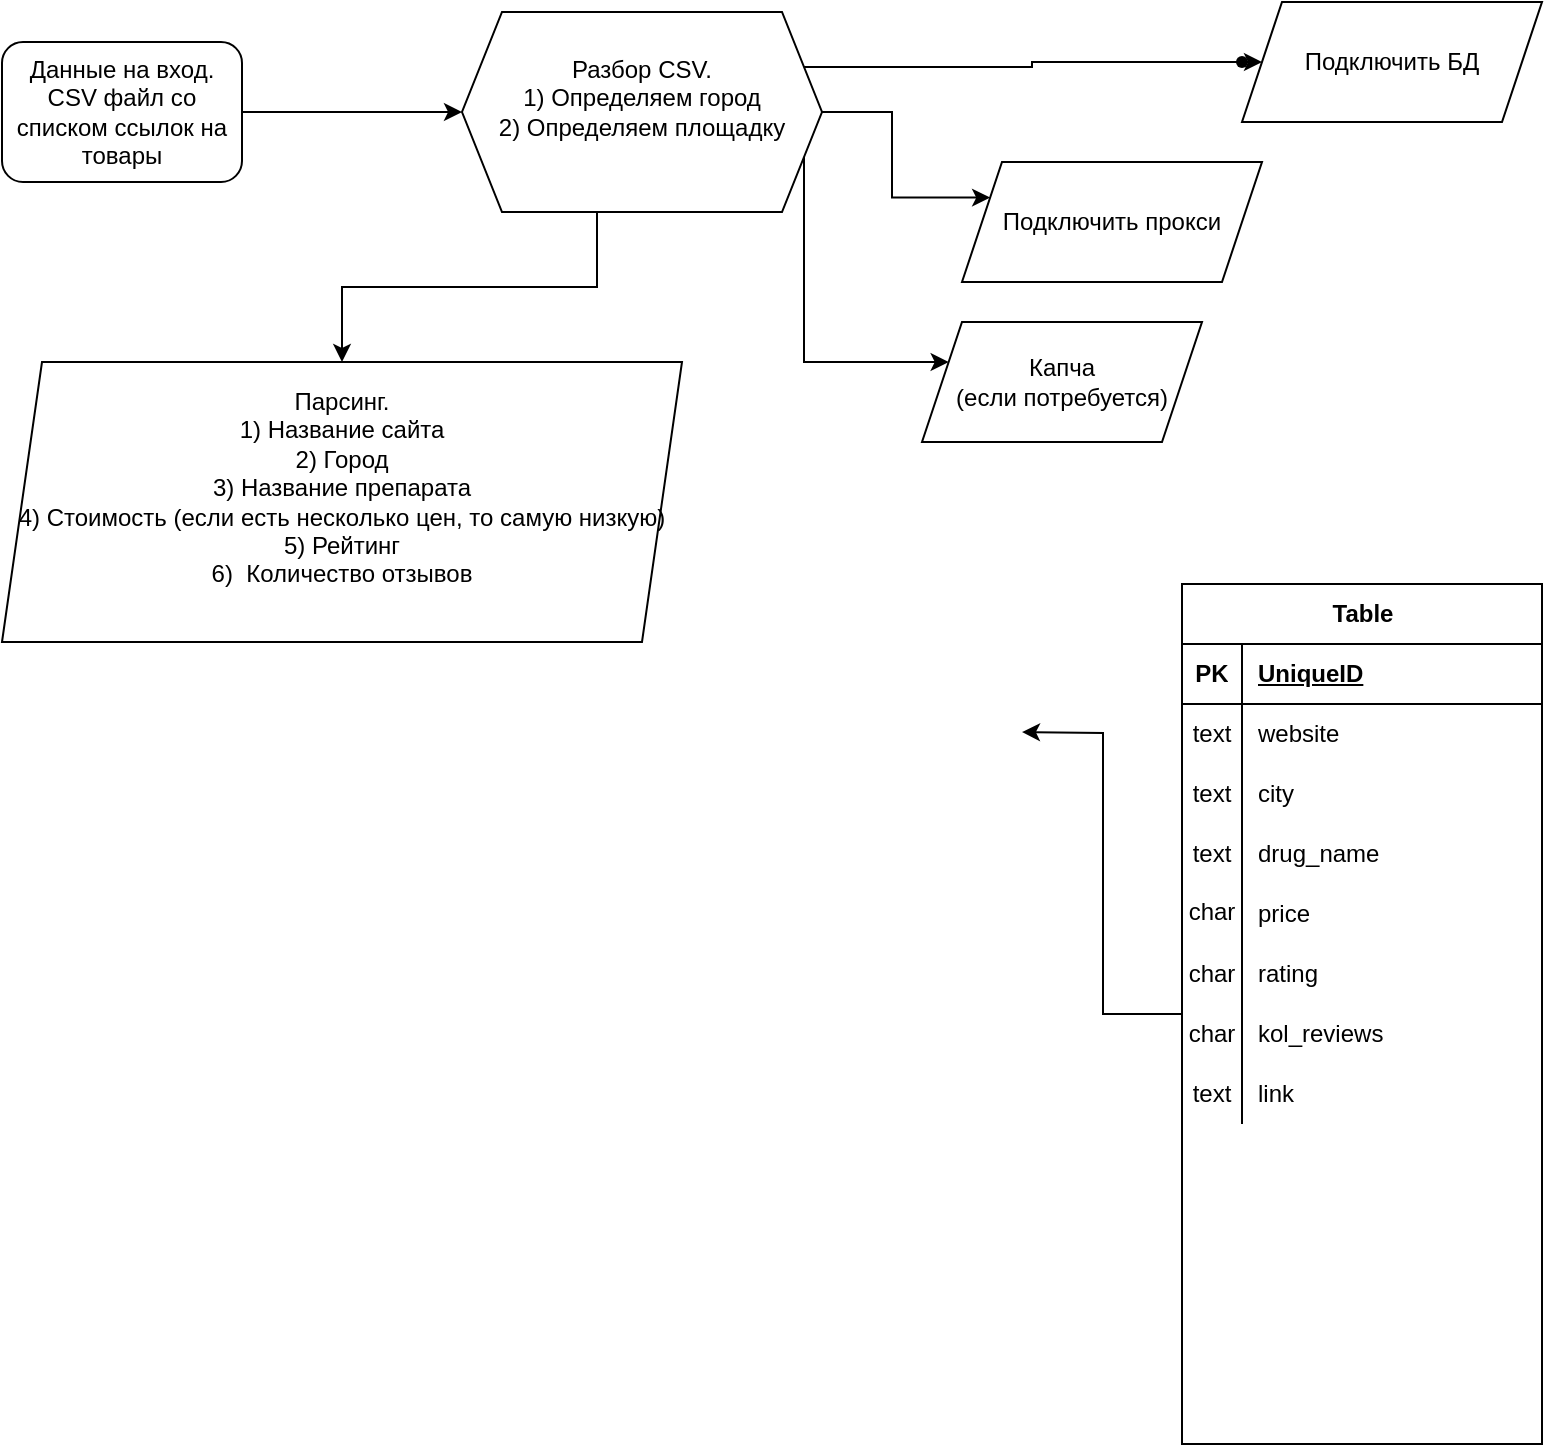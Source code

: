 <mxfile version="22.0.8" type="github">
  <diagram id="C5RBs43oDa-KdzZeNtuy" name="Page-1">
    <mxGraphModel dx="2074" dy="807" grid="1" gridSize="10" guides="1" tooltips="1" connect="1" arrows="1" fold="1" page="1" pageScale="1" pageWidth="827" pageHeight="1169" math="0" shadow="0">
      <root>
        <mxCell id="WIyWlLk6GJQsqaUBKTNV-0" />
        <mxCell id="WIyWlLk6GJQsqaUBKTNV-1" parent="WIyWlLk6GJQsqaUBKTNV-0" />
        <mxCell id="yI-EpUf1qR6Sc0JCAl4H-3" value="" style="edgeStyle=orthogonalEdgeStyle;rounded=0;orthogonalLoop=1;jettySize=auto;html=1;" edge="1" parent="WIyWlLk6GJQsqaUBKTNV-1" source="WIyWlLk6GJQsqaUBKTNV-3" target="yI-EpUf1qR6Sc0JCAl4H-0">
          <mxGeometry relative="1" as="geometry" />
        </mxCell>
        <mxCell id="WIyWlLk6GJQsqaUBKTNV-3" value="Данные на вход. CSV файл со списком ссылок на товары&lt;br&gt;" style="rounded=1;whiteSpace=wrap;html=1;fontSize=12;glass=0;strokeWidth=1;shadow=0;" parent="WIyWlLk6GJQsqaUBKTNV-1" vertex="1">
          <mxGeometry x="40" y="30" width="120" height="70" as="geometry" />
        </mxCell>
        <mxCell id="yI-EpUf1qR6Sc0JCAl4H-18" style="edgeStyle=orthogonalEdgeStyle;rounded=0;orthogonalLoop=1;jettySize=auto;html=1;exitX=1;exitY=0.25;exitDx=0;exitDy=0;entryX=0;entryY=0.5;entryDx=0;entryDy=0;" edge="1" parent="WIyWlLk6GJQsqaUBKTNV-1" source="yI-EpUf1qR6Sc0JCAl4H-0" target="yI-EpUf1qR6Sc0JCAl4H-5">
          <mxGeometry relative="1" as="geometry" />
        </mxCell>
        <mxCell id="yI-EpUf1qR6Sc0JCAl4H-20" style="edgeStyle=orthogonalEdgeStyle;rounded=0;orthogonalLoop=1;jettySize=auto;html=1;exitX=1;exitY=0.5;exitDx=0;exitDy=0;entryX=0;entryY=0.25;entryDx=0;entryDy=0;" edge="1" parent="WIyWlLk6GJQsqaUBKTNV-1" source="yI-EpUf1qR6Sc0JCAl4H-0" target="yI-EpUf1qR6Sc0JCAl4H-6">
          <mxGeometry relative="1" as="geometry" />
        </mxCell>
        <mxCell id="yI-EpUf1qR6Sc0JCAl4H-24" style="edgeStyle=orthogonalEdgeStyle;rounded=0;orthogonalLoop=1;jettySize=auto;html=1;exitX=1;exitY=0.75;exitDx=0;exitDy=0;" edge="1" parent="WIyWlLk6GJQsqaUBKTNV-1" source="yI-EpUf1qR6Sc0JCAl4H-0" target="yI-EpUf1qR6Sc0JCAl4H-22">
          <mxGeometry relative="1" as="geometry">
            <mxPoint x="540" y="230" as="targetPoint" />
            <Array as="points">
              <mxPoint x="441" y="190" />
            </Array>
          </mxGeometry>
        </mxCell>
        <mxCell id="yI-EpUf1qR6Sc0JCAl4H-26" style="edgeStyle=orthogonalEdgeStyle;rounded=0;orthogonalLoop=1;jettySize=auto;html=1;exitX=0.375;exitY=1;exitDx=0;exitDy=0;entryX=0.5;entryY=0;entryDx=0;entryDy=0;" edge="1" parent="WIyWlLk6GJQsqaUBKTNV-1" source="yI-EpUf1qR6Sc0JCAl4H-0" target="yI-EpUf1qR6Sc0JCAl4H-4">
          <mxGeometry relative="1" as="geometry" />
        </mxCell>
        <mxCell id="yI-EpUf1qR6Sc0JCAl4H-0" value="Разбор CSV.&lt;br style=&quot;border-color: var(--border-color);&quot;&gt;1) Определяем город&lt;br style=&quot;border-color: var(--border-color);&quot;&gt;2) Определяем площадку&lt;br style=&quot;border-color: var(--border-color);&quot;&gt;&amp;nbsp;" style="shape=hexagon;perimeter=hexagonPerimeter2;whiteSpace=wrap;html=1;fixedSize=1;" vertex="1" parent="WIyWlLk6GJQsqaUBKTNV-1">
          <mxGeometry x="270" y="15" width="180" height="100" as="geometry" />
        </mxCell>
        <mxCell id="yI-EpUf1qR6Sc0JCAl4H-4" value="Парсинг.&lt;br&gt;&lt;span style=&quot;background-color: initial;&quot;&gt;1)&amp;nbsp;Название сайта&lt;/span&gt;&lt;br&gt;&lt;div style=&quot;&quot;&gt;&lt;span style=&quot;background-color: initial;&quot;&gt;2)&amp;nbsp;Город&lt;/span&gt;&lt;/div&gt;&lt;div style=&quot;&quot;&gt;&lt;span style=&quot;background-color: initial;&quot;&gt;3)&amp;nbsp;Название препарата&lt;/span&gt;&lt;/div&gt;4)&amp;nbsp;Стоимость (если есть несколько цен, то самую низкую)&lt;br&gt;&lt;div style=&quot;&quot;&gt;5)&amp;nbsp;Рейтинг&lt;br&gt;&lt;/div&gt;&lt;div style=&quot;&quot;&gt;6)&amp;nbsp;&amp;nbsp;Количество отзывов&lt;br&gt;&lt;/div&gt;&lt;div style=&quot;&quot;&gt;&lt;br&gt;&lt;/div&gt;" style="shape=parallelogram;perimeter=parallelogramPerimeter;whiteSpace=wrap;html=1;fixedSize=1;" vertex="1" parent="WIyWlLk6GJQsqaUBKTNV-1">
          <mxGeometry x="40" y="190" width="340" height="140" as="geometry" />
        </mxCell>
        <mxCell id="yI-EpUf1qR6Sc0JCAl4H-5" value="Подключить БД" style="shape=parallelogram;perimeter=parallelogramPerimeter;whiteSpace=wrap;html=1;fixedSize=1;" vertex="1" parent="WIyWlLk6GJQsqaUBKTNV-1">
          <mxGeometry x="660" y="10" width="150" height="60" as="geometry" />
        </mxCell>
        <mxCell id="yI-EpUf1qR6Sc0JCAl4H-6" value="Подключить прокси" style="shape=parallelogram;perimeter=parallelogramPerimeter;whiteSpace=wrap;html=1;fixedSize=1;" vertex="1" parent="WIyWlLk6GJQsqaUBKTNV-1">
          <mxGeometry x="520" y="90" width="150" height="60" as="geometry" />
        </mxCell>
        <mxCell id="yI-EpUf1qR6Sc0JCAl4H-8" value="" style="shape=waypoint;sketch=0;size=6;pointerEvents=1;points=[];fillColor=default;resizable=0;rotatable=0;perimeter=centerPerimeter;snapToPoint=1;" vertex="1" parent="WIyWlLk6GJQsqaUBKTNV-1">
          <mxGeometry x="650" y="30" width="20" height="20" as="geometry" />
        </mxCell>
        <mxCell id="yI-EpUf1qR6Sc0JCAl4H-22" value="Капча&lt;br&gt;(если потребуется)" style="shape=parallelogram;perimeter=parallelogramPerimeter;whiteSpace=wrap;html=1;fixedSize=1;" vertex="1" parent="WIyWlLk6GJQsqaUBKTNV-1">
          <mxGeometry x="500" y="170" width="140" height="60" as="geometry" />
        </mxCell>
        <mxCell id="yI-EpUf1qR6Sc0JCAl4H-102" value="" style="edgeStyle=orthogonalEdgeStyle;rounded=0;orthogonalLoop=1;jettySize=auto;html=1;" edge="1" parent="WIyWlLk6GJQsqaUBKTNV-1" source="yI-EpUf1qR6Sc0JCAl4H-53">
          <mxGeometry relative="1" as="geometry">
            <mxPoint x="550" y="375" as="targetPoint" />
          </mxGeometry>
        </mxCell>
        <mxCell id="yI-EpUf1qR6Sc0JCAl4H-53" value="Table" style="shape=table;startSize=30;container=1;collapsible=1;childLayout=tableLayout;fixedRows=1;rowLines=0;fontStyle=1;align=center;resizeLast=1;html=1;" vertex="1" parent="WIyWlLk6GJQsqaUBKTNV-1">
          <mxGeometry x="630" y="301" width="180" height="430" as="geometry">
            <mxRectangle x="610" y="300" width="70" height="30" as="alternateBounds" />
          </mxGeometry>
        </mxCell>
        <mxCell id="yI-EpUf1qR6Sc0JCAl4H-54" value="" style="shape=tableRow;horizontal=0;startSize=0;swimlaneHead=0;swimlaneBody=0;fillColor=none;collapsible=0;dropTarget=0;points=[[0,0.5],[1,0.5]];portConstraint=eastwest;top=0;left=0;right=0;bottom=1;" vertex="1" parent="yI-EpUf1qR6Sc0JCAl4H-53">
          <mxGeometry y="30" width="180" height="30" as="geometry" />
        </mxCell>
        <mxCell id="yI-EpUf1qR6Sc0JCAl4H-55" value="PK" style="shape=partialRectangle;connectable=0;fillColor=none;top=0;left=0;bottom=0;right=0;fontStyle=1;overflow=hidden;whiteSpace=wrap;html=1;" vertex="1" parent="yI-EpUf1qR6Sc0JCAl4H-54">
          <mxGeometry width="30" height="30" as="geometry">
            <mxRectangle width="30" height="30" as="alternateBounds" />
          </mxGeometry>
        </mxCell>
        <mxCell id="yI-EpUf1qR6Sc0JCAl4H-56" value="UniqueID" style="shape=partialRectangle;connectable=0;fillColor=none;top=0;left=0;bottom=0;right=0;align=left;spacingLeft=6;fontStyle=5;overflow=hidden;whiteSpace=wrap;html=1;" vertex="1" parent="yI-EpUf1qR6Sc0JCAl4H-54">
          <mxGeometry x="30" width="150" height="30" as="geometry">
            <mxRectangle width="150" height="30" as="alternateBounds" />
          </mxGeometry>
        </mxCell>
        <mxCell id="yI-EpUf1qR6Sc0JCAl4H-57" value="" style="shape=tableRow;horizontal=0;startSize=0;swimlaneHead=0;swimlaneBody=0;fillColor=none;collapsible=0;dropTarget=0;points=[[0,0.5],[1,0.5]];portConstraint=eastwest;top=0;left=0;right=0;bottom=0;" vertex="1" parent="yI-EpUf1qR6Sc0JCAl4H-53">
          <mxGeometry y="60" width="180" height="30" as="geometry" />
        </mxCell>
        <mxCell id="yI-EpUf1qR6Sc0JCAl4H-58" value="text" style="shape=partialRectangle;connectable=0;fillColor=none;top=0;left=0;bottom=0;right=0;editable=1;overflow=hidden;whiteSpace=wrap;html=1;" vertex="1" parent="yI-EpUf1qR6Sc0JCAl4H-57">
          <mxGeometry width="30" height="30" as="geometry">
            <mxRectangle width="30" height="30" as="alternateBounds" />
          </mxGeometry>
        </mxCell>
        <mxCell id="yI-EpUf1qR6Sc0JCAl4H-59" value="website" style="shape=partialRectangle;connectable=0;fillColor=none;top=0;left=0;bottom=0;right=0;align=left;spacingLeft=6;overflow=hidden;whiteSpace=wrap;html=1;" vertex="1" parent="yI-EpUf1qR6Sc0JCAl4H-57">
          <mxGeometry x="30" width="150" height="30" as="geometry">
            <mxRectangle width="150" height="30" as="alternateBounds" />
          </mxGeometry>
        </mxCell>
        <mxCell id="yI-EpUf1qR6Sc0JCAl4H-60" value="" style="shape=tableRow;horizontal=0;startSize=0;swimlaneHead=0;swimlaneBody=0;fillColor=none;collapsible=0;dropTarget=0;points=[[0,0.5],[1,0.5]];portConstraint=eastwest;top=0;left=0;right=0;bottom=0;" vertex="1" parent="yI-EpUf1qR6Sc0JCAl4H-53">
          <mxGeometry y="90" width="180" height="30" as="geometry" />
        </mxCell>
        <mxCell id="yI-EpUf1qR6Sc0JCAl4H-61" value="text" style="shape=partialRectangle;connectable=0;fillColor=none;top=0;left=0;bottom=0;right=0;editable=1;overflow=hidden;whiteSpace=wrap;html=1;" vertex="1" parent="yI-EpUf1qR6Sc0JCAl4H-60">
          <mxGeometry width="30" height="30" as="geometry">
            <mxRectangle width="30" height="30" as="alternateBounds" />
          </mxGeometry>
        </mxCell>
        <mxCell id="yI-EpUf1qR6Sc0JCAl4H-62" value="city" style="shape=partialRectangle;connectable=0;fillColor=none;top=0;left=0;bottom=0;right=0;align=left;spacingLeft=6;overflow=hidden;whiteSpace=wrap;html=1;" vertex="1" parent="yI-EpUf1qR6Sc0JCAl4H-60">
          <mxGeometry x="30" width="150" height="30" as="geometry">
            <mxRectangle width="150" height="30" as="alternateBounds" />
          </mxGeometry>
        </mxCell>
        <mxCell id="yI-EpUf1qR6Sc0JCAl4H-63" value="" style="shape=tableRow;horizontal=0;startSize=0;swimlaneHead=0;swimlaneBody=0;fillColor=none;collapsible=0;dropTarget=0;points=[[0,0.5],[1,0.5]];portConstraint=eastwest;top=0;left=0;right=0;bottom=0;" vertex="1" parent="yI-EpUf1qR6Sc0JCAl4H-53">
          <mxGeometry y="120" width="180" height="30" as="geometry" />
        </mxCell>
        <mxCell id="yI-EpUf1qR6Sc0JCAl4H-64" value="text" style="shape=partialRectangle;connectable=0;fillColor=none;top=0;left=0;bottom=0;right=0;editable=1;overflow=hidden;whiteSpace=wrap;html=1;" vertex="1" parent="yI-EpUf1qR6Sc0JCAl4H-63">
          <mxGeometry width="30" height="30" as="geometry">
            <mxRectangle width="30" height="30" as="alternateBounds" />
          </mxGeometry>
        </mxCell>
        <mxCell id="yI-EpUf1qR6Sc0JCAl4H-65" value="drug_name" style="shape=partialRectangle;connectable=0;fillColor=none;top=0;left=0;bottom=0;right=0;align=left;spacingLeft=6;overflow=hidden;whiteSpace=wrap;html=1;" vertex="1" parent="yI-EpUf1qR6Sc0JCAl4H-63">
          <mxGeometry x="30" width="150" height="30" as="geometry">
            <mxRectangle width="150" height="30" as="alternateBounds" />
          </mxGeometry>
        </mxCell>
        <mxCell id="yI-EpUf1qR6Sc0JCAl4H-119" value="" style="shape=tableRow;horizontal=0;startSize=0;swimlaneHead=0;swimlaneBody=0;fillColor=none;collapsible=0;dropTarget=0;points=[[0,0.5],[1,0.5]];portConstraint=eastwest;top=0;left=0;right=0;bottom=0;" vertex="1" parent="yI-EpUf1qR6Sc0JCAl4H-53">
          <mxGeometry y="150" width="180" height="30" as="geometry" />
        </mxCell>
        <mxCell id="yI-EpUf1qR6Sc0JCAl4H-120" value="" style="shape=partialRectangle;connectable=0;fillColor=none;top=0;left=0;bottom=0;right=0;editable=1;overflow=hidden;whiteSpace=wrap;html=1;" vertex="1" parent="yI-EpUf1qR6Sc0JCAl4H-119">
          <mxGeometry width="30" height="30" as="geometry">
            <mxRectangle width="30" height="30" as="alternateBounds" />
          </mxGeometry>
        </mxCell>
        <mxCell id="yI-EpUf1qR6Sc0JCAl4H-121" value="price" style="shape=partialRectangle;connectable=0;fillColor=none;top=0;left=0;bottom=0;right=0;align=left;spacingLeft=6;overflow=hidden;whiteSpace=wrap;html=1;" vertex="1" parent="yI-EpUf1qR6Sc0JCAl4H-119">
          <mxGeometry x="30" width="150" height="30" as="geometry">
            <mxRectangle width="150" height="30" as="alternateBounds" />
          </mxGeometry>
        </mxCell>
        <mxCell id="yI-EpUf1qR6Sc0JCAl4H-122" value="" style="shape=tableRow;horizontal=0;startSize=0;swimlaneHead=0;swimlaneBody=0;fillColor=none;collapsible=0;dropTarget=0;points=[[0,0.5],[1,0.5]];portConstraint=eastwest;top=0;left=0;right=0;bottom=0;" vertex="1" parent="yI-EpUf1qR6Sc0JCAl4H-53">
          <mxGeometry y="180" width="180" height="30" as="geometry" />
        </mxCell>
        <mxCell id="yI-EpUf1qR6Sc0JCAl4H-123" value="char" style="shape=partialRectangle;connectable=0;fillColor=none;top=0;left=0;bottom=0;right=0;editable=1;overflow=hidden;whiteSpace=wrap;html=1;" vertex="1" parent="yI-EpUf1qR6Sc0JCAl4H-122">
          <mxGeometry width="30" height="30" as="geometry">
            <mxRectangle width="30" height="30" as="alternateBounds" />
          </mxGeometry>
        </mxCell>
        <mxCell id="yI-EpUf1qR6Sc0JCAl4H-124" value="rating" style="shape=partialRectangle;connectable=0;fillColor=none;top=0;left=0;bottom=0;right=0;align=left;spacingLeft=6;overflow=hidden;whiteSpace=wrap;html=1;" vertex="1" parent="yI-EpUf1qR6Sc0JCAl4H-122">
          <mxGeometry x="30" width="150" height="30" as="geometry">
            <mxRectangle width="150" height="30" as="alternateBounds" />
          </mxGeometry>
        </mxCell>
        <mxCell id="yI-EpUf1qR6Sc0JCAl4H-125" value="" style="shape=tableRow;horizontal=0;startSize=0;swimlaneHead=0;swimlaneBody=0;fillColor=none;collapsible=0;dropTarget=0;points=[[0,0.5],[1,0.5]];portConstraint=eastwest;top=0;left=0;right=0;bottom=0;" vertex="1" parent="yI-EpUf1qR6Sc0JCAl4H-53">
          <mxGeometry y="210" width="180" height="30" as="geometry" />
        </mxCell>
        <mxCell id="yI-EpUf1qR6Sc0JCAl4H-126" value="char" style="shape=partialRectangle;connectable=0;fillColor=none;top=0;left=0;bottom=0;right=0;editable=1;overflow=hidden;whiteSpace=wrap;html=1;" vertex="1" parent="yI-EpUf1qR6Sc0JCAl4H-125">
          <mxGeometry width="30" height="30" as="geometry">
            <mxRectangle width="30" height="30" as="alternateBounds" />
          </mxGeometry>
        </mxCell>
        <mxCell id="yI-EpUf1qR6Sc0JCAl4H-127" value="kol_reviews" style="shape=partialRectangle;connectable=0;fillColor=none;top=0;left=0;bottom=0;right=0;align=left;spacingLeft=6;overflow=hidden;whiteSpace=wrap;html=1;" vertex="1" parent="yI-EpUf1qR6Sc0JCAl4H-125">
          <mxGeometry x="30" width="150" height="30" as="geometry">
            <mxRectangle width="150" height="30" as="alternateBounds" />
          </mxGeometry>
        </mxCell>
        <mxCell id="yI-EpUf1qR6Sc0JCAl4H-128" value="" style="shape=tableRow;horizontal=0;startSize=0;swimlaneHead=0;swimlaneBody=0;fillColor=none;collapsible=0;dropTarget=0;points=[[0,0.5],[1,0.5]];portConstraint=eastwest;top=0;left=0;right=0;bottom=0;" vertex="1" parent="yI-EpUf1qR6Sc0JCAl4H-53">
          <mxGeometry y="240" width="180" height="30" as="geometry" />
        </mxCell>
        <mxCell id="yI-EpUf1qR6Sc0JCAl4H-129" value="text" style="shape=partialRectangle;connectable=0;fillColor=none;top=0;left=0;bottom=0;right=0;editable=1;overflow=hidden;whiteSpace=wrap;html=1;" vertex="1" parent="yI-EpUf1qR6Sc0JCAl4H-128">
          <mxGeometry width="30" height="30" as="geometry">
            <mxRectangle width="30" height="30" as="alternateBounds" />
          </mxGeometry>
        </mxCell>
        <mxCell id="yI-EpUf1qR6Sc0JCAl4H-130" value="link" style="shape=partialRectangle;connectable=0;fillColor=none;top=0;left=0;bottom=0;right=0;align=left;spacingLeft=6;overflow=hidden;whiteSpace=wrap;html=1;" vertex="1" parent="yI-EpUf1qR6Sc0JCAl4H-128">
          <mxGeometry x="30" width="150" height="30" as="geometry">
            <mxRectangle width="150" height="30" as="alternateBounds" />
          </mxGeometry>
        </mxCell>
        <mxCell id="yI-EpUf1qR6Sc0JCAl4H-88" style="edgeStyle=orthogonalEdgeStyle;rounded=0;orthogonalLoop=1;jettySize=auto;html=1;exitX=0.5;exitY=1;exitDx=0;exitDy=0;" edge="1" parent="WIyWlLk6GJQsqaUBKTNV-1" source="yI-EpUf1qR6Sc0JCAl4H-4" target="yI-EpUf1qR6Sc0JCAl4H-4">
          <mxGeometry relative="1" as="geometry" />
        </mxCell>
        <mxCell id="yI-EpUf1qR6Sc0JCAl4H-117" value="char" style="shape=partialRectangle;connectable=0;fillColor=none;top=0;left=0;bottom=0;right=0;editable=1;overflow=hidden;whiteSpace=wrap;html=1;" vertex="1" parent="WIyWlLk6GJQsqaUBKTNV-1">
          <mxGeometry x="630" y="450" width="30" height="30" as="geometry">
            <mxRectangle width="30" height="30" as="alternateBounds" />
          </mxGeometry>
        </mxCell>
      </root>
    </mxGraphModel>
  </diagram>
</mxfile>
